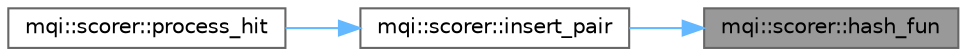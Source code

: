 digraph "mqi::scorer::hash_fun"
{
 // LATEX_PDF_SIZE
  bgcolor="transparent";
  edge [fontname=Helvetica,fontsize=10,labelfontname=Helvetica,labelfontsize=10];
  node [fontname=Helvetica,fontsize=10,shape=box,height=0.2,width=0.4];
  rankdir="RL";
  Node1 [id="Node000001",label="mqi::scorer::hash_fun",height=0.2,width=0.4,color="gray40", fillcolor="grey60", style="filled", fontcolor="black",tooltip="A hash function to map a key to an index in the hash table."];
  Node1 -> Node2 [id="edge1_Node000001_Node000002",dir="back",color="steelblue1",style="solid",tooltip=" "];
  Node2 [id="Node000002",label="mqi::scorer::insert_pair",height=0.2,width=0.4,color="grey40", fillcolor="white", style="filled",URL="$classmqi_1_1scorer.html#abcc753e16766271c8baeda191180fe7a",tooltip="Atomically inserts or adds a value to the hash table."];
  Node2 -> Node3 [id="edge2_Node000002_Node000003",dir="back",color="steelblue1",style="solid",tooltip=" "];
  Node3 [id="Node000003",label="mqi::scorer::process_hit",height=0.2,width=0.4,color="grey40", fillcolor="white", style="filled",URL="$classmqi_1_1scorer.html#ad6ec7072a5ed6e27f24ccd08382f580e",tooltip="Processes a single particle interaction (a \"hit\")."];
}
